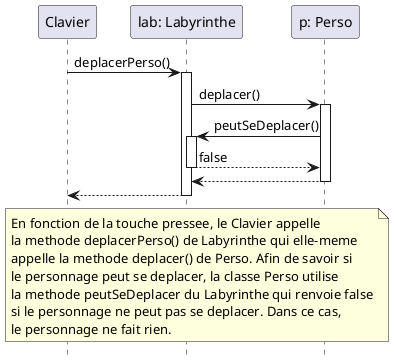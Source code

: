 @startuml
hide footbox

participant "Clavier" as c
participant "lab: Labyrinthe" as l
participant "p: Perso" as p


c -> l : deplacerPerso()
activate l
    l -> p : deplacer()
    activate p
        p -> l : peutSeDeplacer()
        activate l
            l --> p : false
        deactivate l
        p --> l
    deactivate p
    l--> c
deactivate l

note across
En fonction de la touche pressee, le Clavier appelle
la methode deplacerPerso() de Labyrinthe qui elle-meme
appelle la methode deplacer() de Perso. Afin de savoir si
le personnage peut se deplacer, la classe Perso utilise
la methode peutSeDeplacer du Labyrinthe qui renvoie false
si le personnage ne peut pas se deplacer. Dans ce cas,
le personnage ne fait rien.
end note

@enduml